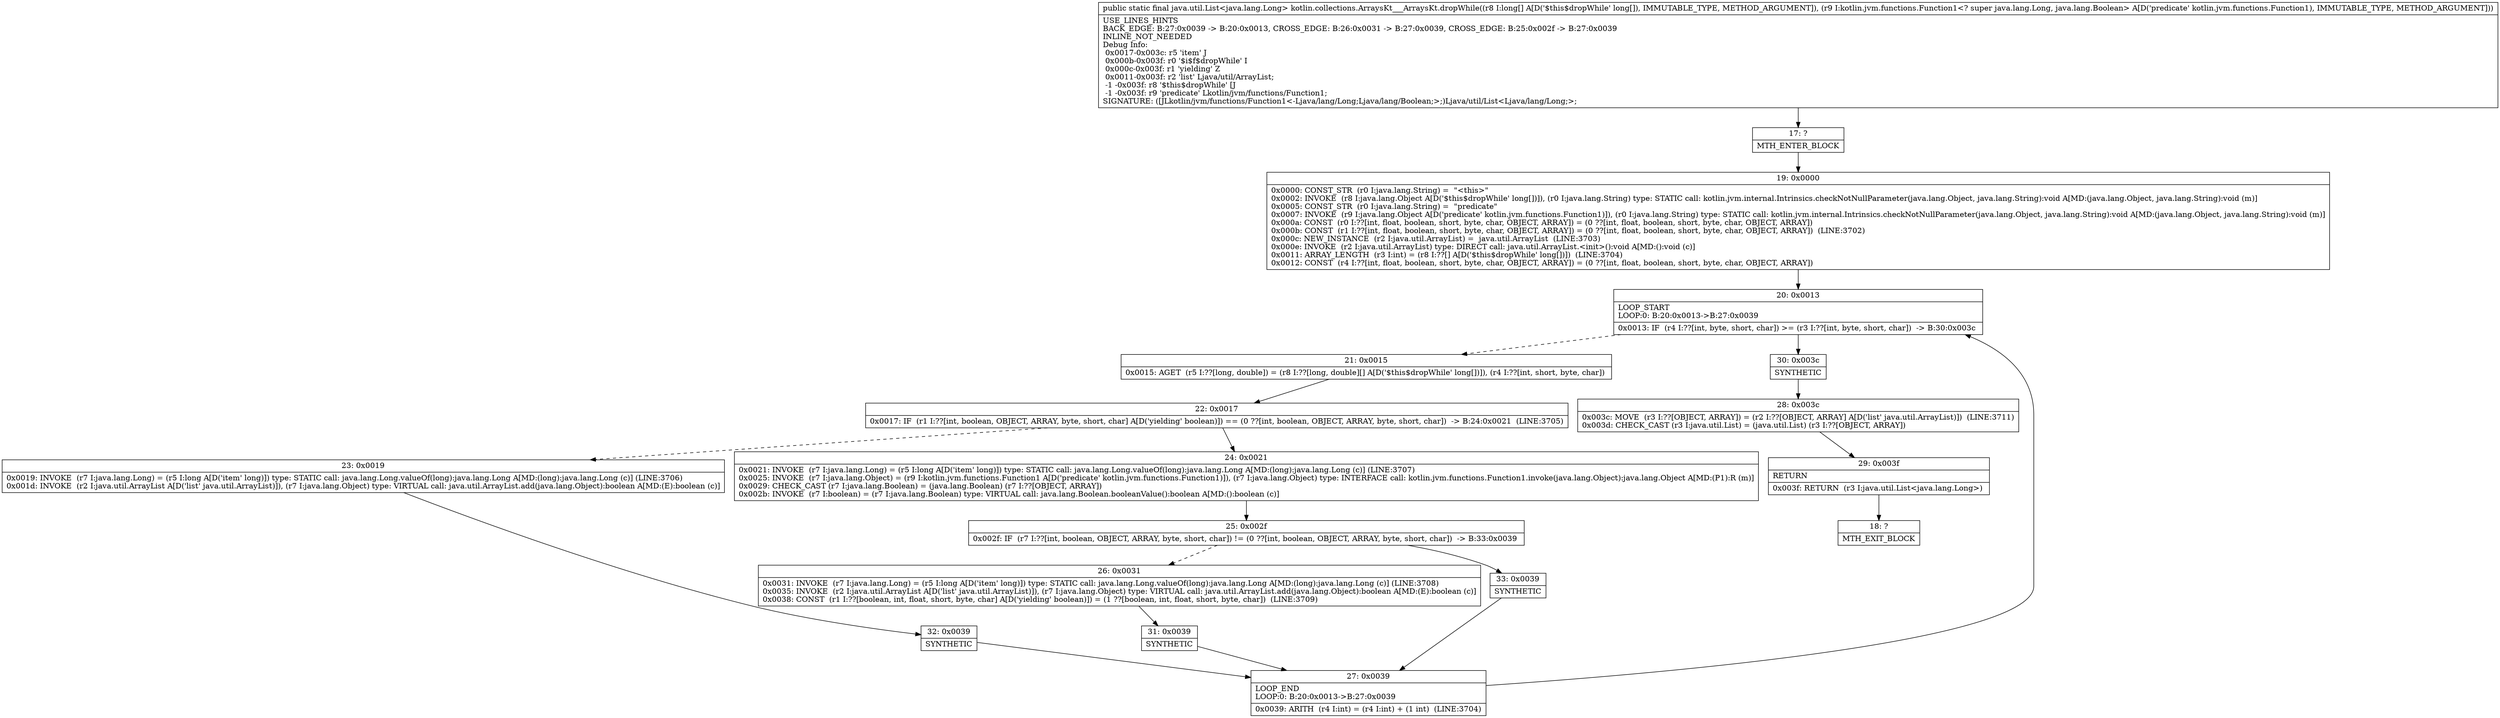 digraph "CFG forkotlin.collections.ArraysKt___ArraysKt.dropWhile([JLkotlin\/jvm\/functions\/Function1;)Ljava\/util\/List;" {
Node_17 [shape=record,label="{17\:\ ?|MTH_ENTER_BLOCK\l}"];
Node_19 [shape=record,label="{19\:\ 0x0000|0x0000: CONST_STR  (r0 I:java.lang.String) =  \"\<this\>\" \l0x0002: INVOKE  (r8 I:java.lang.Object A[D('$this$dropWhile' long[])]), (r0 I:java.lang.String) type: STATIC call: kotlin.jvm.internal.Intrinsics.checkNotNullParameter(java.lang.Object, java.lang.String):void A[MD:(java.lang.Object, java.lang.String):void (m)]\l0x0005: CONST_STR  (r0 I:java.lang.String) =  \"predicate\" \l0x0007: INVOKE  (r9 I:java.lang.Object A[D('predicate' kotlin.jvm.functions.Function1)]), (r0 I:java.lang.String) type: STATIC call: kotlin.jvm.internal.Intrinsics.checkNotNullParameter(java.lang.Object, java.lang.String):void A[MD:(java.lang.Object, java.lang.String):void (m)]\l0x000a: CONST  (r0 I:??[int, float, boolean, short, byte, char, OBJECT, ARRAY]) = (0 ??[int, float, boolean, short, byte, char, OBJECT, ARRAY]) \l0x000b: CONST  (r1 I:??[int, float, boolean, short, byte, char, OBJECT, ARRAY]) = (0 ??[int, float, boolean, short, byte, char, OBJECT, ARRAY])  (LINE:3702)\l0x000c: NEW_INSTANCE  (r2 I:java.util.ArrayList) =  java.util.ArrayList  (LINE:3703)\l0x000e: INVOKE  (r2 I:java.util.ArrayList) type: DIRECT call: java.util.ArrayList.\<init\>():void A[MD:():void (c)]\l0x0011: ARRAY_LENGTH  (r3 I:int) = (r8 I:??[] A[D('$this$dropWhile' long[])])  (LINE:3704)\l0x0012: CONST  (r4 I:??[int, float, boolean, short, byte, char, OBJECT, ARRAY]) = (0 ??[int, float, boolean, short, byte, char, OBJECT, ARRAY]) \l}"];
Node_20 [shape=record,label="{20\:\ 0x0013|LOOP_START\lLOOP:0: B:20:0x0013\-\>B:27:0x0039\l|0x0013: IF  (r4 I:??[int, byte, short, char]) \>= (r3 I:??[int, byte, short, char])  \-\> B:30:0x003c \l}"];
Node_21 [shape=record,label="{21\:\ 0x0015|0x0015: AGET  (r5 I:??[long, double]) = (r8 I:??[long, double][] A[D('$this$dropWhile' long[])]), (r4 I:??[int, short, byte, char]) \l}"];
Node_22 [shape=record,label="{22\:\ 0x0017|0x0017: IF  (r1 I:??[int, boolean, OBJECT, ARRAY, byte, short, char] A[D('yielding' boolean)]) == (0 ??[int, boolean, OBJECT, ARRAY, byte, short, char])  \-\> B:24:0x0021  (LINE:3705)\l}"];
Node_23 [shape=record,label="{23\:\ 0x0019|0x0019: INVOKE  (r7 I:java.lang.Long) = (r5 I:long A[D('item' long)]) type: STATIC call: java.lang.Long.valueOf(long):java.lang.Long A[MD:(long):java.lang.Long (c)] (LINE:3706)\l0x001d: INVOKE  (r2 I:java.util.ArrayList A[D('list' java.util.ArrayList)]), (r7 I:java.lang.Object) type: VIRTUAL call: java.util.ArrayList.add(java.lang.Object):boolean A[MD:(E):boolean (c)]\l}"];
Node_32 [shape=record,label="{32\:\ 0x0039|SYNTHETIC\l}"];
Node_27 [shape=record,label="{27\:\ 0x0039|LOOP_END\lLOOP:0: B:20:0x0013\-\>B:27:0x0039\l|0x0039: ARITH  (r4 I:int) = (r4 I:int) + (1 int)  (LINE:3704)\l}"];
Node_24 [shape=record,label="{24\:\ 0x0021|0x0021: INVOKE  (r7 I:java.lang.Long) = (r5 I:long A[D('item' long)]) type: STATIC call: java.lang.Long.valueOf(long):java.lang.Long A[MD:(long):java.lang.Long (c)] (LINE:3707)\l0x0025: INVOKE  (r7 I:java.lang.Object) = (r9 I:kotlin.jvm.functions.Function1 A[D('predicate' kotlin.jvm.functions.Function1)]), (r7 I:java.lang.Object) type: INTERFACE call: kotlin.jvm.functions.Function1.invoke(java.lang.Object):java.lang.Object A[MD:(P1):R (m)]\l0x0029: CHECK_CAST (r7 I:java.lang.Boolean) = (java.lang.Boolean) (r7 I:??[OBJECT, ARRAY]) \l0x002b: INVOKE  (r7 I:boolean) = (r7 I:java.lang.Boolean) type: VIRTUAL call: java.lang.Boolean.booleanValue():boolean A[MD:():boolean (c)]\l}"];
Node_25 [shape=record,label="{25\:\ 0x002f|0x002f: IF  (r7 I:??[int, boolean, OBJECT, ARRAY, byte, short, char]) != (0 ??[int, boolean, OBJECT, ARRAY, byte, short, char])  \-\> B:33:0x0039 \l}"];
Node_26 [shape=record,label="{26\:\ 0x0031|0x0031: INVOKE  (r7 I:java.lang.Long) = (r5 I:long A[D('item' long)]) type: STATIC call: java.lang.Long.valueOf(long):java.lang.Long A[MD:(long):java.lang.Long (c)] (LINE:3708)\l0x0035: INVOKE  (r2 I:java.util.ArrayList A[D('list' java.util.ArrayList)]), (r7 I:java.lang.Object) type: VIRTUAL call: java.util.ArrayList.add(java.lang.Object):boolean A[MD:(E):boolean (c)]\l0x0038: CONST  (r1 I:??[boolean, int, float, short, byte, char] A[D('yielding' boolean)]) = (1 ??[boolean, int, float, short, byte, char])  (LINE:3709)\l}"];
Node_31 [shape=record,label="{31\:\ 0x0039|SYNTHETIC\l}"];
Node_33 [shape=record,label="{33\:\ 0x0039|SYNTHETIC\l}"];
Node_30 [shape=record,label="{30\:\ 0x003c|SYNTHETIC\l}"];
Node_28 [shape=record,label="{28\:\ 0x003c|0x003c: MOVE  (r3 I:??[OBJECT, ARRAY]) = (r2 I:??[OBJECT, ARRAY] A[D('list' java.util.ArrayList)])  (LINE:3711)\l0x003d: CHECK_CAST (r3 I:java.util.List) = (java.util.List) (r3 I:??[OBJECT, ARRAY]) \l}"];
Node_29 [shape=record,label="{29\:\ 0x003f|RETURN\l|0x003f: RETURN  (r3 I:java.util.List\<java.lang.Long\>) \l}"];
Node_18 [shape=record,label="{18\:\ ?|MTH_EXIT_BLOCK\l}"];
MethodNode[shape=record,label="{public static final java.util.List\<java.lang.Long\> kotlin.collections.ArraysKt___ArraysKt.dropWhile((r8 I:long[] A[D('$this$dropWhile' long[]), IMMUTABLE_TYPE, METHOD_ARGUMENT]), (r9 I:kotlin.jvm.functions.Function1\<? super java.lang.Long, java.lang.Boolean\> A[D('predicate' kotlin.jvm.functions.Function1), IMMUTABLE_TYPE, METHOD_ARGUMENT]))  | USE_LINES_HINTS\lBACK_EDGE: B:27:0x0039 \-\> B:20:0x0013, CROSS_EDGE: B:26:0x0031 \-\> B:27:0x0039, CROSS_EDGE: B:25:0x002f \-\> B:27:0x0039\lINLINE_NOT_NEEDED\lDebug Info:\l  0x0017\-0x003c: r5 'item' J\l  0x000b\-0x003f: r0 '$i$f$dropWhile' I\l  0x000c\-0x003f: r1 'yielding' Z\l  0x0011\-0x003f: r2 'list' Ljava\/util\/ArrayList;\l  \-1 \-0x003f: r8 '$this$dropWhile' [J\l  \-1 \-0x003f: r9 'predicate' Lkotlin\/jvm\/functions\/Function1;\lSIGNATURE: ([JLkotlin\/jvm\/functions\/Function1\<\-Ljava\/lang\/Long;Ljava\/lang\/Boolean;\>;)Ljava\/util\/List\<Ljava\/lang\/Long;\>;\l}"];
MethodNode -> Node_17;Node_17 -> Node_19;
Node_19 -> Node_20;
Node_20 -> Node_21[style=dashed];
Node_20 -> Node_30;
Node_21 -> Node_22;
Node_22 -> Node_23[style=dashed];
Node_22 -> Node_24;
Node_23 -> Node_32;
Node_32 -> Node_27;
Node_27 -> Node_20;
Node_24 -> Node_25;
Node_25 -> Node_26[style=dashed];
Node_25 -> Node_33;
Node_26 -> Node_31;
Node_31 -> Node_27;
Node_33 -> Node_27;
Node_30 -> Node_28;
Node_28 -> Node_29;
Node_29 -> Node_18;
}

